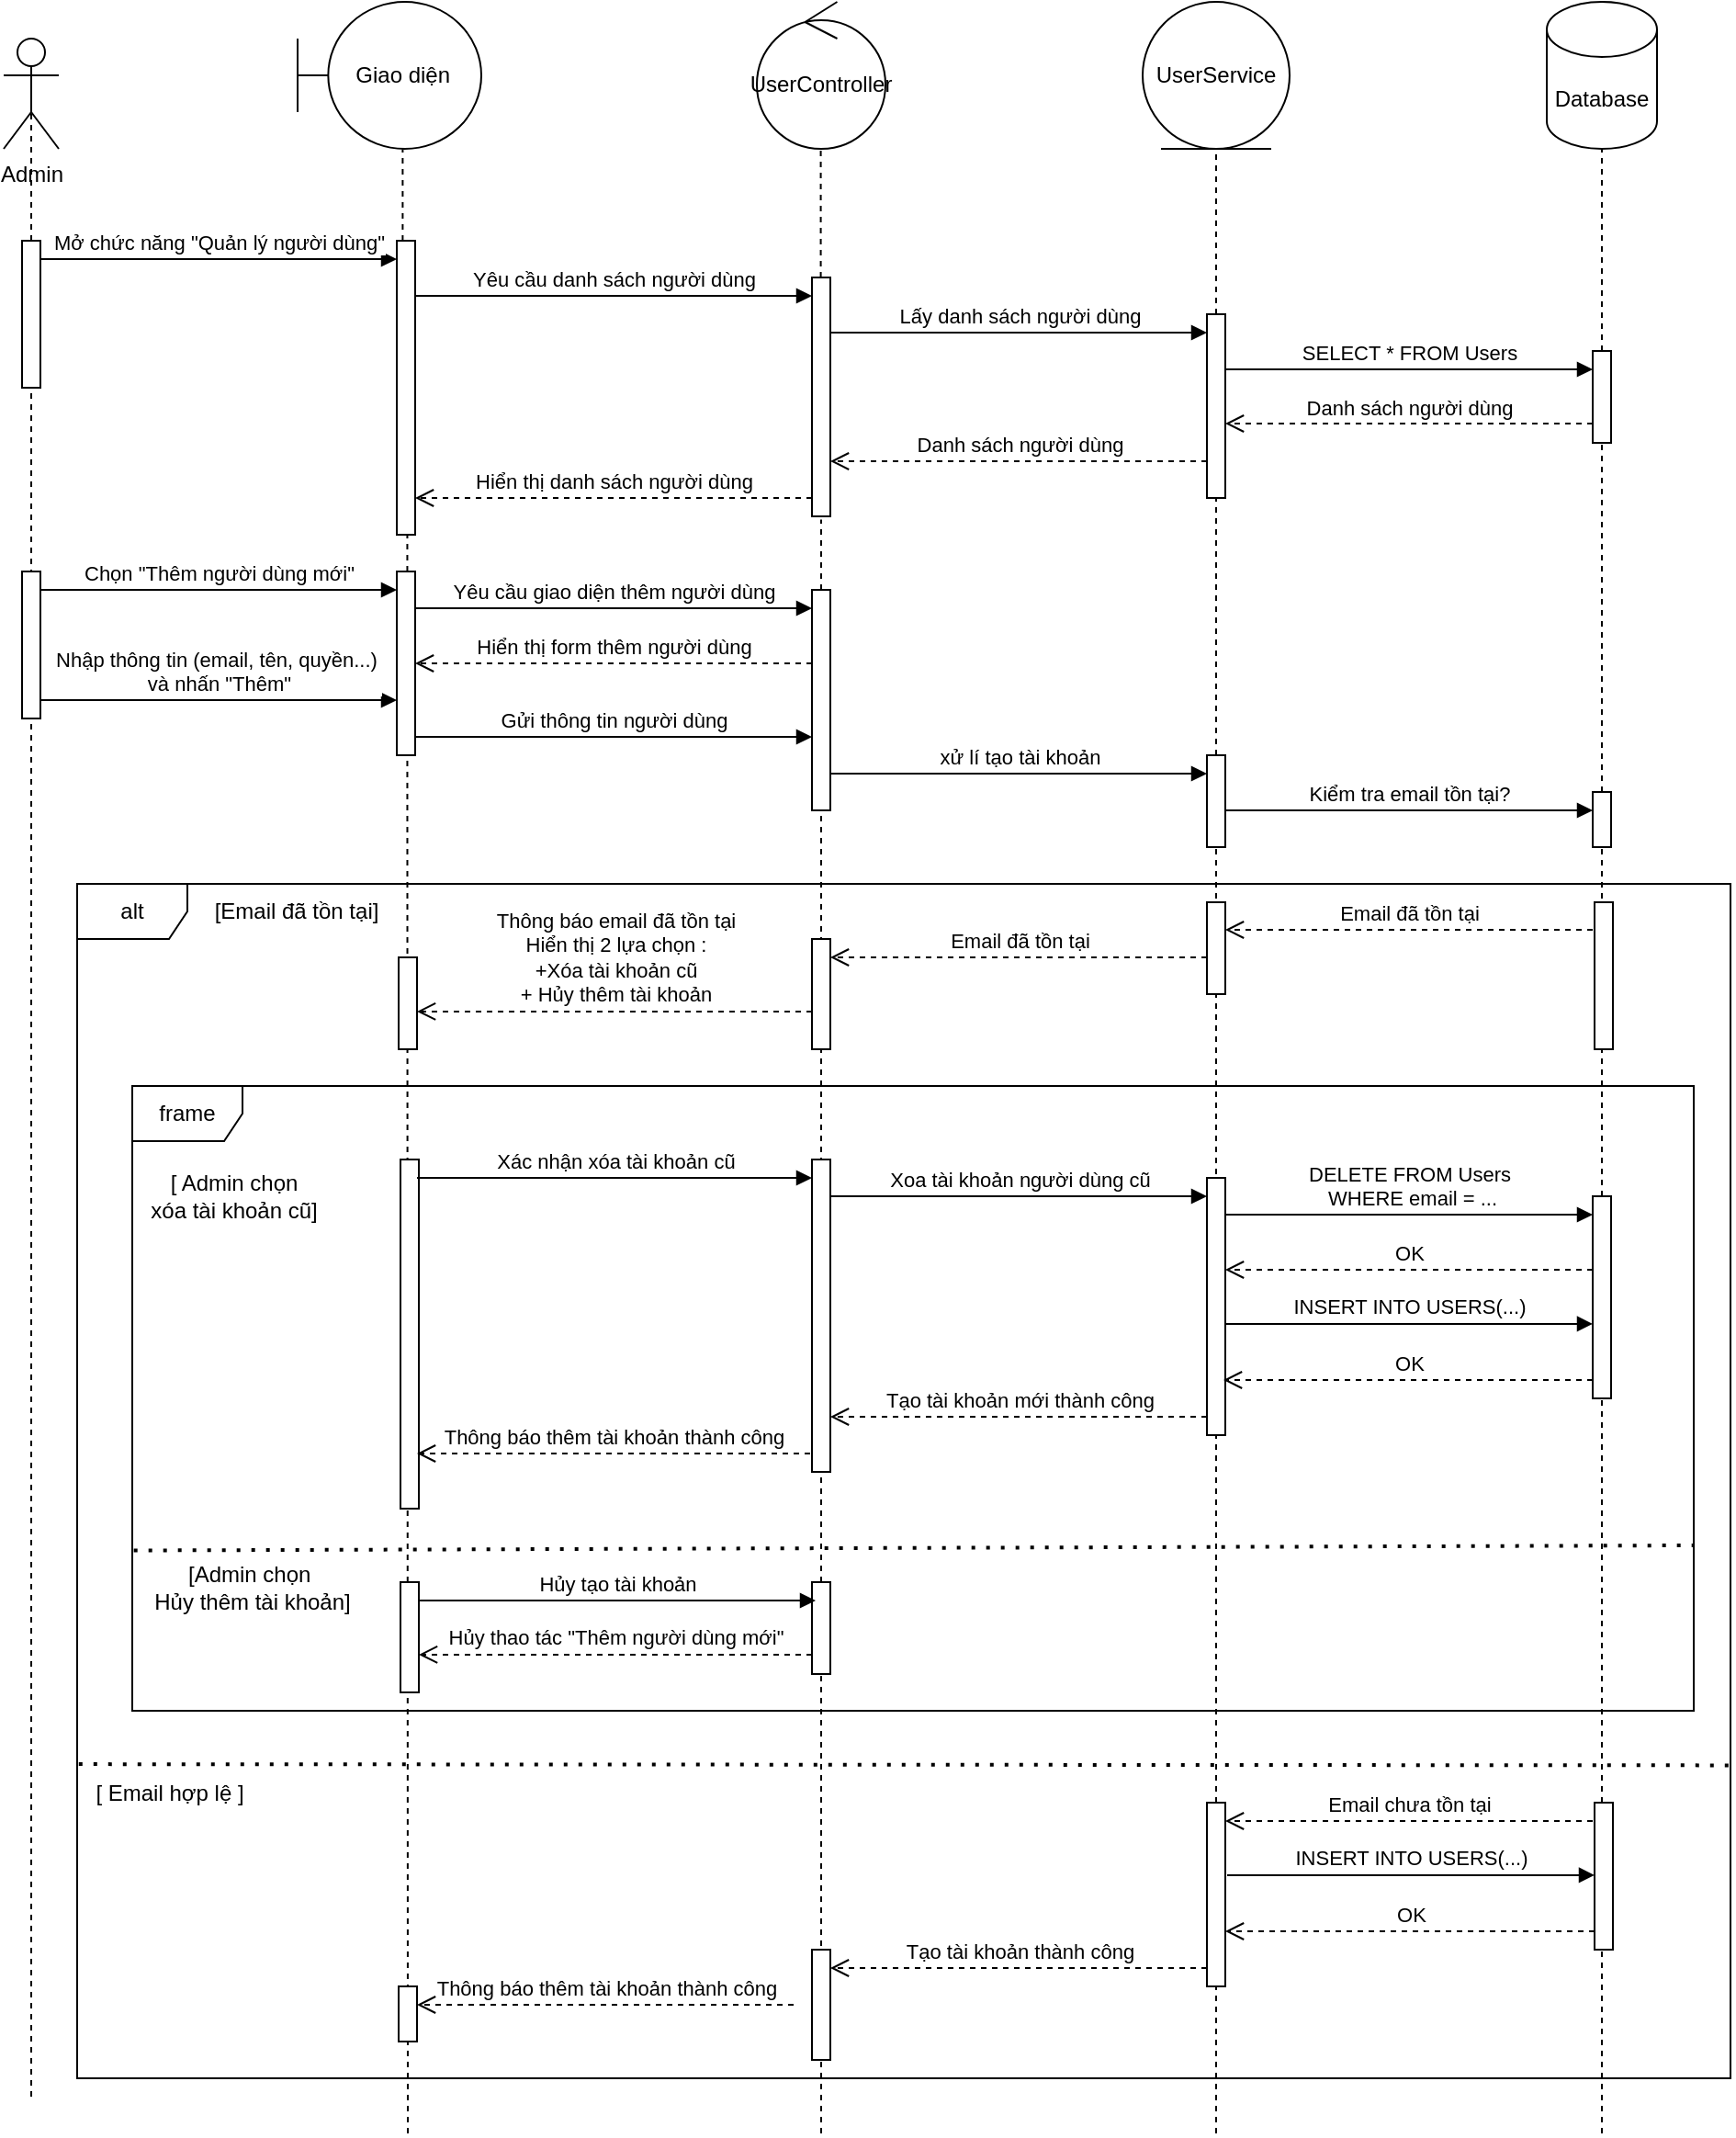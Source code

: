 <mxfile version="27.0.6">
  <diagram name="Trang-1" id="X2tpXtrFmzFixdNBfU9U">
    <mxGraphModel dx="1478" dy="1249" grid="1" gridSize="10" guides="1" tooltips="1" connect="1" arrows="1" fold="1" page="1" pageScale="1" pageWidth="827" pageHeight="1169" math="0" shadow="0">
      <root>
        <mxCell id="0" />
        <mxCell id="1" parent="0" />
        <object label="Admin" id="r0Z-wD1e8p9yeaoBVyqa-1">
          <mxCell style="shape=umlActor;verticalLabelPosition=bottom;verticalAlign=top;html=1;outlineConnect=0;" vertex="1" parent="1">
            <mxGeometry x="200" y="100" width="30" height="60" as="geometry" />
          </mxCell>
        </object>
        <mxCell id="r0Z-wD1e8p9yeaoBVyqa-2" value="" style="endArrow=none;dashed=1;html=1;rounded=0;entryX=0.5;entryY=0.5;entryDx=0;entryDy=0;entryPerimeter=0;" edge="1" parent="1" source="r0Z-wD1e8p9yeaoBVyqa-16" target="r0Z-wD1e8p9yeaoBVyqa-1">
          <mxGeometry width="50" height="50" relative="1" as="geometry">
            <mxPoint x="220" y="520" as="sourcePoint" />
            <mxPoint x="290" y="270" as="targetPoint" />
          </mxGeometry>
        </mxCell>
        <mxCell id="r0Z-wD1e8p9yeaoBVyqa-5" value="Giao diện&amp;nbsp;" style="shape=umlBoundary;whiteSpace=wrap;html=1;" vertex="1" parent="1">
          <mxGeometry x="360" y="80" width="100" height="80" as="geometry" />
        </mxCell>
        <mxCell id="r0Z-wD1e8p9yeaoBVyqa-6" value="" style="endArrow=none;dashed=1;html=1;rounded=0;entryX=0.572;entryY=1.003;entryDx=0;entryDy=0;entryPerimeter=0;" edge="1" parent="1" source="r0Z-wD1e8p9yeaoBVyqa-17" target="r0Z-wD1e8p9yeaoBVyqa-5">
          <mxGeometry width="50" height="50" relative="1" as="geometry">
            <mxPoint x="371" y="520" as="sourcePoint" />
            <mxPoint x="420" y="260" as="targetPoint" />
          </mxGeometry>
        </mxCell>
        <mxCell id="r0Z-wD1e8p9yeaoBVyqa-8" value="UserController" style="ellipse;shape=umlControl;whiteSpace=wrap;html=1;" vertex="1" parent="1">
          <mxGeometry x="610" y="80" width="70" height="80" as="geometry" />
        </mxCell>
        <mxCell id="r0Z-wD1e8p9yeaoBVyqa-9" value="" style="endArrow=none;dashed=1;html=1;rounded=0;entryX=0.497;entryY=1.013;entryDx=0;entryDy=0;entryPerimeter=0;" edge="1" parent="1" source="r0Z-wD1e8p9yeaoBVyqa-23" target="r0Z-wD1e8p9yeaoBVyqa-8">
          <mxGeometry width="50" height="50" relative="1" as="geometry">
            <mxPoint x="645" y="530" as="sourcePoint" />
            <mxPoint x="550" y="260" as="targetPoint" />
          </mxGeometry>
        </mxCell>
        <mxCell id="r0Z-wD1e8p9yeaoBVyqa-11" value="UserService" style="ellipse;shape=umlEntity;whiteSpace=wrap;html=1;" vertex="1" parent="1">
          <mxGeometry x="820" y="80" width="80" height="80" as="geometry" />
        </mxCell>
        <mxCell id="r0Z-wD1e8p9yeaoBVyqa-12" value="Database" style="shape=cylinder3;whiteSpace=wrap;html=1;boundedLbl=1;backgroundOutline=1;size=15;" vertex="1" parent="1">
          <mxGeometry x="1040" y="80" width="60" height="80" as="geometry" />
        </mxCell>
        <mxCell id="r0Z-wD1e8p9yeaoBVyqa-13" value="" style="endArrow=none;dashed=1;html=1;rounded=0;entryX=0.5;entryY=1;entryDx=0;entryDy=0;" edge="1" parent="1" source="r0Z-wD1e8p9yeaoBVyqa-26" target="r0Z-wD1e8p9yeaoBVyqa-11">
          <mxGeometry width="50" height="50" relative="1" as="geometry">
            <mxPoint x="860" y="570" as="sourcePoint" />
            <mxPoint x="640" y="270" as="targetPoint" />
          </mxGeometry>
        </mxCell>
        <mxCell id="r0Z-wD1e8p9yeaoBVyqa-14" value="" style="endArrow=none;dashed=1;html=1;rounded=0;entryX=0.5;entryY=1;entryDx=0;entryDy=0;entryPerimeter=0;" edge="1" parent="1" source="r0Z-wD1e8p9yeaoBVyqa-28" target="r0Z-wD1e8p9yeaoBVyqa-12">
          <mxGeometry width="50" height="50" relative="1" as="geometry">
            <mxPoint x="1070" y="560" as="sourcePoint" />
            <mxPoint x="710" y="280" as="targetPoint" />
          </mxGeometry>
        </mxCell>
        <mxCell id="r0Z-wD1e8p9yeaoBVyqa-15" value="" style="endArrow=none;dashed=1;html=1;rounded=0;entryX=0.5;entryY=0.5;entryDx=0;entryDy=0;entryPerimeter=0;" edge="1" parent="1" target="r0Z-wD1e8p9yeaoBVyqa-16">
          <mxGeometry width="50" height="50" relative="1" as="geometry">
            <mxPoint x="215" y="1220" as="sourcePoint" />
            <mxPoint x="215" y="130" as="targetPoint" />
          </mxGeometry>
        </mxCell>
        <mxCell id="r0Z-wD1e8p9yeaoBVyqa-16" value="" style="html=1;points=[[0,0,0,0,5],[0,1,0,0,-5],[1,0,0,0,5],[1,1,0,0,-5]];perimeter=orthogonalPerimeter;outlineConnect=0;targetShapes=umlLifeline;portConstraint=eastwest;newEdgeStyle={&quot;curved&quot;:0,&quot;rounded&quot;:0};" vertex="1" parent="1">
          <mxGeometry x="210" y="210" width="10" height="80" as="geometry" />
        </mxCell>
        <mxCell id="r0Z-wD1e8p9yeaoBVyqa-19" value="" style="endArrow=none;dashed=1;html=1;rounded=0;entryX=0.572;entryY=1.003;entryDx=0;entryDy=0;entryPerimeter=0;" edge="1" parent="1" source="r0Z-wD1e8p9yeaoBVyqa-36" target="r0Z-wD1e8p9yeaoBVyqa-17">
          <mxGeometry width="50" height="50" relative="1" as="geometry">
            <mxPoint x="420" y="530" as="sourcePoint" />
            <mxPoint x="371" y="160" as="targetPoint" />
          </mxGeometry>
        </mxCell>
        <mxCell id="r0Z-wD1e8p9yeaoBVyqa-17" value="" style="html=1;points=[[0,0,0,0,5],[0,1,0,0,-5],[1,0,0,0,5],[1,1,0,0,-5]];perimeter=orthogonalPerimeter;outlineConnect=0;targetShapes=umlLifeline;portConstraint=eastwest;newEdgeStyle={&quot;curved&quot;:0,&quot;rounded&quot;:0};" vertex="1" parent="1">
          <mxGeometry x="414" y="210" width="10" height="160" as="geometry" />
        </mxCell>
        <mxCell id="r0Z-wD1e8p9yeaoBVyqa-21" value="Mở chức năng &quot;Quản lý người dùng&quot;" style="html=1;verticalAlign=bottom;endArrow=block;curved=0;rounded=0;" edge="1" parent="1" target="r0Z-wD1e8p9yeaoBVyqa-17">
          <mxGeometry width="80" relative="1" as="geometry">
            <mxPoint x="220" y="220" as="sourcePoint" />
            <mxPoint x="300" y="220" as="targetPoint" />
          </mxGeometry>
        </mxCell>
        <mxCell id="r0Z-wD1e8p9yeaoBVyqa-22" value="" style="endArrow=none;dashed=1;html=1;rounded=0;entryX=0.497;entryY=1.013;entryDx=0;entryDy=0;entryPerimeter=0;" edge="1" parent="1" source="r0Z-wD1e8p9yeaoBVyqa-37" target="r0Z-wD1e8p9yeaoBVyqa-23">
          <mxGeometry width="50" height="50" relative="1" as="geometry">
            <mxPoint x="645" y="530" as="sourcePoint" />
            <mxPoint x="645" y="161" as="targetPoint" />
          </mxGeometry>
        </mxCell>
        <mxCell id="r0Z-wD1e8p9yeaoBVyqa-23" value="" style="html=1;points=[[0,0,0,0,5],[0,1,0,0,-5],[1,0,0,0,5],[1,1,0,0,-5]];perimeter=orthogonalPerimeter;outlineConnect=0;targetShapes=umlLifeline;portConstraint=eastwest;newEdgeStyle={&quot;curved&quot;:0,&quot;rounded&quot;:0};" vertex="1" parent="1">
          <mxGeometry x="640" y="230" width="10" height="130" as="geometry" />
        </mxCell>
        <mxCell id="r0Z-wD1e8p9yeaoBVyqa-24" value="Yêu cầu danh sách người dùng" style="html=1;verticalAlign=bottom;endArrow=block;curved=0;rounded=0;" edge="1" parent="1" target="r0Z-wD1e8p9yeaoBVyqa-23">
          <mxGeometry width="80" relative="1" as="geometry">
            <mxPoint x="424" y="240" as="sourcePoint" />
            <mxPoint x="504" y="240" as="targetPoint" />
          </mxGeometry>
        </mxCell>
        <mxCell id="r0Z-wD1e8p9yeaoBVyqa-25" value="" style="endArrow=none;dashed=1;html=1;rounded=0;entryX=0.5;entryY=1;entryDx=0;entryDy=0;" edge="1" parent="1" source="r0Z-wD1e8p9yeaoBVyqa-38" target="r0Z-wD1e8p9yeaoBVyqa-26">
          <mxGeometry width="50" height="50" relative="1" as="geometry">
            <mxPoint x="860" y="570" as="sourcePoint" />
            <mxPoint x="860" y="160" as="targetPoint" />
          </mxGeometry>
        </mxCell>
        <mxCell id="r0Z-wD1e8p9yeaoBVyqa-26" value="" style="html=1;points=[[0,0,0,0,5],[0,1,0,0,-5],[1,0,0,0,5],[1,1,0,0,-5]];perimeter=orthogonalPerimeter;outlineConnect=0;targetShapes=umlLifeline;portConstraint=eastwest;newEdgeStyle={&quot;curved&quot;:0,&quot;rounded&quot;:0};" vertex="1" parent="1">
          <mxGeometry x="855" y="250" width="10" height="100" as="geometry" />
        </mxCell>
        <mxCell id="r0Z-wD1e8p9yeaoBVyqa-27" value="Lấy danh sách người dùng" style="html=1;verticalAlign=bottom;endArrow=block;curved=0;rounded=0;" edge="1" parent="1" target="r0Z-wD1e8p9yeaoBVyqa-26">
          <mxGeometry width="80" relative="1" as="geometry">
            <mxPoint x="650" y="260" as="sourcePoint" />
            <mxPoint x="730" y="260" as="targetPoint" />
          </mxGeometry>
        </mxCell>
        <mxCell id="r0Z-wD1e8p9yeaoBVyqa-29" value="" style="endArrow=none;dashed=1;html=1;rounded=0;entryX=0.5;entryY=1;entryDx=0;entryDy=0;entryPerimeter=0;" edge="1" parent="1" source="r0Z-wD1e8p9yeaoBVyqa-40" target="r0Z-wD1e8p9yeaoBVyqa-28">
          <mxGeometry width="50" height="50" relative="1" as="geometry">
            <mxPoint x="1070" y="560" as="sourcePoint" />
            <mxPoint x="1070" y="160" as="targetPoint" />
          </mxGeometry>
        </mxCell>
        <mxCell id="r0Z-wD1e8p9yeaoBVyqa-28" value="" style="html=1;points=[[0,0,0,0,5],[0,1,0,0,-5],[1,0,0,0,5],[1,1,0,0,-5]];perimeter=orthogonalPerimeter;outlineConnect=0;targetShapes=umlLifeline;portConstraint=eastwest;newEdgeStyle={&quot;curved&quot;:0,&quot;rounded&quot;:0};" vertex="1" parent="1">
          <mxGeometry x="1065" y="270" width="10" height="50" as="geometry" />
        </mxCell>
        <mxCell id="r0Z-wD1e8p9yeaoBVyqa-30" value="SELECT * FROM Users" style="html=1;verticalAlign=bottom;endArrow=block;curved=0;rounded=0;" edge="1" parent="1" target="r0Z-wD1e8p9yeaoBVyqa-28">
          <mxGeometry width="80" relative="1" as="geometry">
            <mxPoint x="865" y="280" as="sourcePoint" />
            <mxPoint x="945" y="280" as="targetPoint" />
          </mxGeometry>
        </mxCell>
        <mxCell id="r0Z-wD1e8p9yeaoBVyqa-31" value="Danh sách người dùng" style="html=1;verticalAlign=bottom;endArrow=open;dashed=1;endSize=8;curved=0;rounded=0;" edge="1" parent="1" target="r0Z-wD1e8p9yeaoBVyqa-26">
          <mxGeometry relative="1" as="geometry">
            <mxPoint x="1065" y="309.5" as="sourcePoint" />
            <mxPoint x="985" y="309.5" as="targetPoint" />
          </mxGeometry>
        </mxCell>
        <mxCell id="r0Z-wD1e8p9yeaoBVyqa-32" value="Danh sách người dùng" style="html=1;verticalAlign=bottom;endArrow=open;dashed=1;endSize=8;curved=0;rounded=0;" edge="1" parent="1" target="r0Z-wD1e8p9yeaoBVyqa-23">
          <mxGeometry relative="1" as="geometry">
            <mxPoint x="855" y="330" as="sourcePoint" />
            <mxPoint x="775" y="330" as="targetPoint" />
          </mxGeometry>
        </mxCell>
        <mxCell id="r0Z-wD1e8p9yeaoBVyqa-33" value="Hiển thị danh sách người dùng" style="html=1;verticalAlign=bottom;endArrow=open;dashed=1;endSize=8;curved=0;rounded=0;" edge="1" parent="1" target="r0Z-wD1e8p9yeaoBVyqa-17">
          <mxGeometry relative="1" as="geometry">
            <mxPoint x="640" y="350" as="sourcePoint" />
            <mxPoint x="560" y="350" as="targetPoint" />
          </mxGeometry>
        </mxCell>
        <mxCell id="r0Z-wD1e8p9yeaoBVyqa-34" value="" style="html=1;points=[[0,0,0,0,5],[0,1,0,0,-5],[1,0,0,0,5],[1,1,0,0,-5]];perimeter=orthogonalPerimeter;outlineConnect=0;targetShapes=umlLifeline;portConstraint=eastwest;newEdgeStyle={&quot;curved&quot;:0,&quot;rounded&quot;:0};" vertex="1" parent="1">
          <mxGeometry x="210" y="390" width="10" height="80" as="geometry" />
        </mxCell>
        <mxCell id="r0Z-wD1e8p9yeaoBVyqa-35" value="" style="endArrow=none;dashed=1;html=1;rounded=0;entryX=0.572;entryY=1.003;entryDx=0;entryDy=0;entryPerimeter=0;" edge="1" parent="1" target="r0Z-wD1e8p9yeaoBVyqa-36">
          <mxGeometry width="50" height="50" relative="1" as="geometry">
            <mxPoint x="420" y="1240" as="sourcePoint" />
            <mxPoint x="420" y="370" as="targetPoint" />
          </mxGeometry>
        </mxCell>
        <mxCell id="r0Z-wD1e8p9yeaoBVyqa-36" value="" style="html=1;points=[[0,0,0,0,5],[0,1,0,0,-5],[1,0,0,0,5],[1,1,0,0,-5]];perimeter=orthogonalPerimeter;outlineConnect=0;targetShapes=umlLifeline;portConstraint=eastwest;newEdgeStyle={&quot;curved&quot;:0,&quot;rounded&quot;:0};" vertex="1" parent="1">
          <mxGeometry x="414" y="390" width="10" height="100" as="geometry" />
        </mxCell>
        <mxCell id="r0Z-wD1e8p9yeaoBVyqa-39" value="" style="endArrow=none;dashed=1;html=1;rounded=0;entryX=0.5;entryY=1;entryDx=0;entryDy=0;entryPerimeter=0;" edge="1" parent="1" target="r0Z-wD1e8p9yeaoBVyqa-40">
          <mxGeometry width="50" height="50" relative="1" as="geometry">
            <mxPoint x="1070" y="1240" as="sourcePoint" />
            <mxPoint x="1070" y="320" as="targetPoint" />
          </mxGeometry>
        </mxCell>
        <mxCell id="r0Z-wD1e8p9yeaoBVyqa-40" value="" style="html=1;points=[[0,0,0,0,5],[0,1,0,0,-5],[1,0,0,0,5],[1,1,0,0,-5]];perimeter=orthogonalPerimeter;outlineConnect=0;targetShapes=umlLifeline;portConstraint=eastwest;newEdgeStyle={&quot;curved&quot;:0,&quot;rounded&quot;:0};" vertex="1" parent="1">
          <mxGeometry x="1065" y="510" width="10" height="30" as="geometry" />
        </mxCell>
        <mxCell id="r0Z-wD1e8p9yeaoBVyqa-41" value="Chọn &quot;Thêm người dùng mới&quot;" style="html=1;verticalAlign=bottom;endArrow=block;curved=0;rounded=0;" edge="1" parent="1" target="r0Z-wD1e8p9yeaoBVyqa-36">
          <mxGeometry width="80" relative="1" as="geometry">
            <mxPoint x="220" y="400" as="sourcePoint" />
            <mxPoint x="300" y="400" as="targetPoint" />
          </mxGeometry>
        </mxCell>
        <mxCell id="r0Z-wD1e8p9yeaoBVyqa-42" value="" style="endArrow=none;dashed=1;html=1;rounded=0;entryX=0.497;entryY=1.013;entryDx=0;entryDy=0;entryPerimeter=0;" edge="1" parent="1" target="r0Z-wD1e8p9yeaoBVyqa-37">
          <mxGeometry width="50" height="50" relative="1" as="geometry">
            <mxPoint x="645" y="1240" as="sourcePoint" />
            <mxPoint x="645" y="362" as="targetPoint" />
          </mxGeometry>
        </mxCell>
        <mxCell id="r0Z-wD1e8p9yeaoBVyqa-37" value="" style="html=1;points=[[0,0,0,0,5],[0,1,0,0,-5],[1,0,0,0,5],[1,1,0,0,-5]];perimeter=orthogonalPerimeter;outlineConnect=0;targetShapes=umlLifeline;portConstraint=eastwest;newEdgeStyle={&quot;curved&quot;:0,&quot;rounded&quot;:0};" vertex="1" parent="1">
          <mxGeometry x="640" y="400" width="10" height="120" as="geometry" />
        </mxCell>
        <mxCell id="r0Z-wD1e8p9yeaoBVyqa-43" value="Yêu cầu giao diện thêm người dùng" style="html=1;verticalAlign=bottom;endArrow=block;curved=0;rounded=0;" edge="1" parent="1" target="r0Z-wD1e8p9yeaoBVyqa-37">
          <mxGeometry width="80" relative="1" as="geometry">
            <mxPoint x="424" y="410" as="sourcePoint" />
            <mxPoint x="504" y="410" as="targetPoint" />
          </mxGeometry>
        </mxCell>
        <mxCell id="r0Z-wD1e8p9yeaoBVyqa-44" value="Hiển thị form thêm người dùng" style="html=1;verticalAlign=bottom;endArrow=open;dashed=1;endSize=8;curved=0;rounded=0;" edge="1" parent="1" target="r0Z-wD1e8p9yeaoBVyqa-36">
          <mxGeometry relative="1" as="geometry">
            <mxPoint x="640" y="440" as="sourcePoint" />
            <mxPoint x="570" y="439.5" as="targetPoint" />
          </mxGeometry>
        </mxCell>
        <mxCell id="r0Z-wD1e8p9yeaoBVyqa-45" value="Nhập thông tin (email, tên, quyền...)&amp;nbsp;&lt;div&gt;và nhấn &quot;Thêm&quot;&lt;/div&gt;" style="html=1;verticalAlign=bottom;endArrow=block;curved=0;rounded=0;" edge="1" parent="1" target="r0Z-wD1e8p9yeaoBVyqa-36">
          <mxGeometry width="80" relative="1" as="geometry">
            <mxPoint x="220" y="460" as="sourcePoint" />
            <mxPoint x="300" y="460" as="targetPoint" />
          </mxGeometry>
        </mxCell>
        <mxCell id="r0Z-wD1e8p9yeaoBVyqa-46" value="Gửi thông tin người dùng" style="html=1;verticalAlign=bottom;endArrow=block;curved=0;rounded=0;" edge="1" parent="1" target="r0Z-wD1e8p9yeaoBVyqa-37">
          <mxGeometry width="80" relative="1" as="geometry">
            <mxPoint x="424" y="480" as="sourcePoint" />
            <mxPoint x="504" y="480" as="targetPoint" />
          </mxGeometry>
        </mxCell>
        <mxCell id="r0Z-wD1e8p9yeaoBVyqa-47" value="" style="endArrow=none;dashed=1;html=1;rounded=0;entryX=0.5;entryY=1;entryDx=0;entryDy=0;" edge="1" parent="1" target="r0Z-wD1e8p9yeaoBVyqa-38">
          <mxGeometry width="50" height="50" relative="1" as="geometry">
            <mxPoint x="860" y="1240" as="sourcePoint" />
            <mxPoint x="860" y="350" as="targetPoint" />
          </mxGeometry>
        </mxCell>
        <mxCell id="r0Z-wD1e8p9yeaoBVyqa-38" value="" style="html=1;points=[[0,0,0,0,5],[0,1,0,0,-5],[1,0,0,0,5],[1,1,0,0,-5]];perimeter=orthogonalPerimeter;outlineConnect=0;targetShapes=umlLifeline;portConstraint=eastwest;newEdgeStyle={&quot;curved&quot;:0,&quot;rounded&quot;:0};" vertex="1" parent="1">
          <mxGeometry x="855" y="490" width="10" height="50" as="geometry" />
        </mxCell>
        <mxCell id="r0Z-wD1e8p9yeaoBVyqa-48" value="xử lí tạo tài khoản" style="html=1;verticalAlign=bottom;endArrow=block;curved=0;rounded=0;" edge="1" parent="1" target="r0Z-wD1e8p9yeaoBVyqa-38">
          <mxGeometry width="80" relative="1" as="geometry">
            <mxPoint x="650" y="500" as="sourcePoint" />
            <mxPoint x="730" y="500" as="targetPoint" />
          </mxGeometry>
        </mxCell>
        <mxCell id="r0Z-wD1e8p9yeaoBVyqa-49" value="Kiểm tra email tồn tại?" style="html=1;verticalAlign=bottom;endArrow=block;curved=0;rounded=0;" edge="1" parent="1" target="r0Z-wD1e8p9yeaoBVyqa-40">
          <mxGeometry width="80" relative="1" as="geometry">
            <mxPoint x="865" y="520" as="sourcePoint" />
            <mxPoint x="945" y="520" as="targetPoint" />
          </mxGeometry>
        </mxCell>
        <mxCell id="r0Z-wD1e8p9yeaoBVyqa-50" value="alt" style="shape=umlFrame;whiteSpace=wrap;html=1;pointerEvents=0;" vertex="1" parent="1">
          <mxGeometry x="240" y="560" width="900" height="650" as="geometry" />
        </mxCell>
        <mxCell id="r0Z-wD1e8p9yeaoBVyqa-51" value="[Email đã tồn tại]" style="text;html=1;align=center;verticalAlign=middle;resizable=0;points=[];autosize=1;strokeColor=none;fillColor=none;" vertex="1" parent="1">
          <mxGeometry x="304" y="560" width="110" height="30" as="geometry" />
        </mxCell>
        <mxCell id="r0Z-wD1e8p9yeaoBVyqa-53" value="Email đã tồn tại" style="html=1;verticalAlign=bottom;endArrow=open;dashed=1;endSize=8;curved=0;rounded=0;" edge="1" parent="1" target="r0Z-wD1e8p9yeaoBVyqa-55">
          <mxGeometry relative="1" as="geometry">
            <mxPoint x="1065" y="585" as="sourcePoint" />
            <mxPoint x="890" y="580" as="targetPoint" />
          </mxGeometry>
        </mxCell>
        <mxCell id="r0Z-wD1e8p9yeaoBVyqa-54" value="" style="html=1;points=[[0,0,0,0,5],[0,1,0,0,-5],[1,0,0,0,5],[1,1,0,0,-5]];perimeter=orthogonalPerimeter;outlineConnect=0;targetShapes=umlLifeline;portConstraint=eastwest;newEdgeStyle={&quot;curved&quot;:0,&quot;rounded&quot;:0};" vertex="1" parent="1">
          <mxGeometry x="1066" y="570" width="10" height="80" as="geometry" />
        </mxCell>
        <mxCell id="r0Z-wD1e8p9yeaoBVyqa-55" value="" style="html=1;points=[[0,0,0,0,5],[0,1,0,0,-5],[1,0,0,0,5],[1,1,0,0,-5]];perimeter=orthogonalPerimeter;outlineConnect=0;targetShapes=umlLifeline;portConstraint=eastwest;newEdgeStyle={&quot;curved&quot;:0,&quot;rounded&quot;:0};" vertex="1" parent="1">
          <mxGeometry x="855" y="570" width="10" height="50" as="geometry" />
        </mxCell>
        <mxCell id="r0Z-wD1e8p9yeaoBVyqa-56" value="" style="html=1;points=[[0,0,0,0,5],[0,1,0,0,-5],[1,0,0,0,5],[1,1,0,0,-5]];perimeter=orthogonalPerimeter;outlineConnect=0;targetShapes=umlLifeline;portConstraint=eastwest;newEdgeStyle={&quot;curved&quot;:0,&quot;rounded&quot;:0};" vertex="1" parent="1">
          <mxGeometry x="640" y="590" width="10" height="60" as="geometry" />
        </mxCell>
        <mxCell id="r0Z-wD1e8p9yeaoBVyqa-57" value="Email đã tồn tại" style="html=1;verticalAlign=bottom;endArrow=open;dashed=1;endSize=8;curved=0;rounded=0;" edge="1" parent="1" target="r0Z-wD1e8p9yeaoBVyqa-56">
          <mxGeometry x="-0.004" relative="1" as="geometry">
            <mxPoint x="855" y="600" as="sourcePoint" />
            <mxPoint x="775" y="600" as="targetPoint" />
            <mxPoint as="offset" />
          </mxGeometry>
        </mxCell>
        <mxCell id="r0Z-wD1e8p9yeaoBVyqa-58" value="" style="html=1;points=[[0,0,0,0,5],[0,1,0,0,-5],[1,0,0,0,5],[1,1,0,0,-5]];perimeter=orthogonalPerimeter;outlineConnect=0;targetShapes=umlLifeline;portConstraint=eastwest;newEdgeStyle={&quot;curved&quot;:0,&quot;rounded&quot;:0};" vertex="1" parent="1">
          <mxGeometry x="415" y="600" width="10" height="50" as="geometry" />
        </mxCell>
        <mxCell id="r0Z-wD1e8p9yeaoBVyqa-59" value="Thông báo email đã tồn tại&lt;br&gt;Hiển thị 2 lựa chọn :&lt;br&gt;+Xóa tài khoản cũ&lt;br&gt;+ Hủy thêm tài khoản" style="html=1;verticalAlign=bottom;endArrow=open;dashed=1;endSize=8;curved=0;rounded=0;" edge="1" parent="1" target="r0Z-wD1e8p9yeaoBVyqa-58">
          <mxGeometry relative="1" as="geometry">
            <mxPoint x="640" y="629.47" as="sourcePoint" />
            <mxPoint x="560" y="629.47" as="targetPoint" />
          </mxGeometry>
        </mxCell>
        <mxCell id="r0Z-wD1e8p9yeaoBVyqa-60" value="frame" style="shape=umlFrame;whiteSpace=wrap;html=1;pointerEvents=0;" vertex="1" parent="1">
          <mxGeometry x="270" y="670" width="850" height="340" as="geometry" />
        </mxCell>
        <mxCell id="r0Z-wD1e8p9yeaoBVyqa-61" value="[ Admin chọn&lt;br&gt;xóa tài khoản cũ]" style="text;html=1;align=center;verticalAlign=middle;resizable=0;points=[];autosize=1;strokeColor=none;fillColor=none;" vertex="1" parent="1">
          <mxGeometry x="270" y="710" width="110" height="40" as="geometry" />
        </mxCell>
        <mxCell id="r0Z-wD1e8p9yeaoBVyqa-62" value="" style="html=1;points=[[0,0,0,0,5],[0,1,0,0,-5],[1,0,0,0,5],[1,1,0,0,-5]];perimeter=orthogonalPerimeter;outlineConnect=0;targetShapes=umlLifeline;portConstraint=eastwest;newEdgeStyle={&quot;curved&quot;:0,&quot;rounded&quot;:0};" vertex="1" parent="1">
          <mxGeometry x="416" y="710" width="10" height="190" as="geometry" />
        </mxCell>
        <mxCell id="r0Z-wD1e8p9yeaoBVyqa-63" value="" style="html=1;points=[[0,0,0,0,5],[0,1,0,0,-5],[1,0,0,0,5],[1,1,0,0,-5]];perimeter=orthogonalPerimeter;outlineConnect=0;targetShapes=umlLifeline;portConstraint=eastwest;newEdgeStyle={&quot;curved&quot;:0,&quot;rounded&quot;:0};" vertex="1" parent="1">
          <mxGeometry x="640" y="710" width="10" height="170" as="geometry" />
        </mxCell>
        <mxCell id="r0Z-wD1e8p9yeaoBVyqa-64" value="" style="html=1;points=[[0,0,0,0,5],[0,1,0,0,-5],[1,0,0,0,5],[1,1,0,0,-5]];perimeter=orthogonalPerimeter;outlineConnect=0;targetShapes=umlLifeline;portConstraint=eastwest;newEdgeStyle={&quot;curved&quot;:0,&quot;rounded&quot;:0};" vertex="1" parent="1">
          <mxGeometry x="855" y="720" width="10" height="140" as="geometry" />
        </mxCell>
        <mxCell id="r0Z-wD1e8p9yeaoBVyqa-65" value="" style="html=1;points=[[0,0,0,0,5],[0,1,0,0,-5],[1,0,0,0,5],[1,1,0,0,-5]];perimeter=orthogonalPerimeter;outlineConnect=0;targetShapes=umlLifeline;portConstraint=eastwest;newEdgeStyle={&quot;curved&quot;:0,&quot;rounded&quot;:0};" vertex="1" parent="1">
          <mxGeometry x="1065" y="730" width="10" height="110" as="geometry" />
        </mxCell>
        <mxCell id="r0Z-wD1e8p9yeaoBVyqa-66" value="Xác nhận xóa tài khoản cũ" style="html=1;verticalAlign=bottom;endArrow=block;curved=0;rounded=0;" edge="1" parent="1" target="r0Z-wD1e8p9yeaoBVyqa-63">
          <mxGeometry width="80" relative="1" as="geometry">
            <mxPoint x="425" y="720" as="sourcePoint" />
            <mxPoint x="505" y="720" as="targetPoint" />
          </mxGeometry>
        </mxCell>
        <mxCell id="r0Z-wD1e8p9yeaoBVyqa-67" value="Xoa tài khoản người dùng cũ" style="html=1;verticalAlign=bottom;endArrow=block;curved=0;rounded=0;" edge="1" parent="1">
          <mxGeometry width="80" relative="1" as="geometry">
            <mxPoint x="650" y="730" as="sourcePoint" />
            <mxPoint x="855" y="730" as="targetPoint" />
          </mxGeometry>
        </mxCell>
        <mxCell id="r0Z-wD1e8p9yeaoBVyqa-68" value="DELETE FROM Users&lt;div&gt;&amp;nbsp;WHERE email = ...&lt;/div&gt;" style="html=1;verticalAlign=bottom;endArrow=block;curved=0;rounded=0;" edge="1" parent="1">
          <mxGeometry width="80" relative="1" as="geometry">
            <mxPoint x="865" y="740" as="sourcePoint" />
            <mxPoint x="1065" y="740" as="targetPoint" />
          </mxGeometry>
        </mxCell>
        <mxCell id="r0Z-wD1e8p9yeaoBVyqa-69" value="OK" style="html=1;verticalAlign=bottom;endArrow=open;dashed=1;endSize=8;curved=0;rounded=0;" edge="1" parent="1">
          <mxGeometry relative="1" as="geometry">
            <mxPoint x="1065" y="770" as="sourcePoint" />
            <mxPoint x="865" y="770" as="targetPoint" />
          </mxGeometry>
        </mxCell>
        <mxCell id="r0Z-wD1e8p9yeaoBVyqa-70" value="INSERT INTO USERS(...)" style="html=1;verticalAlign=bottom;endArrow=block;curved=0;rounded=0;" edge="1" parent="1">
          <mxGeometry width="80" relative="1" as="geometry">
            <mxPoint x="865" y="799.47" as="sourcePoint" />
            <mxPoint x="1065" y="799.47" as="targetPoint" />
          </mxGeometry>
        </mxCell>
        <mxCell id="r0Z-wD1e8p9yeaoBVyqa-71" value="OK" style="html=1;verticalAlign=bottom;endArrow=open;dashed=1;endSize=8;curved=0;rounded=0;" edge="1" parent="1">
          <mxGeometry relative="1" as="geometry">
            <mxPoint x="1065" y="830" as="sourcePoint" />
            <mxPoint x="864" y="830" as="targetPoint" />
          </mxGeometry>
        </mxCell>
        <mxCell id="r0Z-wD1e8p9yeaoBVyqa-72" value="Tạo tài khoản mới thành công" style="html=1;verticalAlign=bottom;endArrow=open;dashed=1;endSize=8;curved=0;rounded=0;" edge="1" parent="1">
          <mxGeometry relative="1" as="geometry">
            <mxPoint x="855" y="850" as="sourcePoint" />
            <mxPoint x="650" y="850" as="targetPoint" />
          </mxGeometry>
        </mxCell>
        <mxCell id="r0Z-wD1e8p9yeaoBVyqa-73" value="Thông báo thêm tài khoản thành công" style="html=1;verticalAlign=bottom;endArrow=open;dashed=1;endSize=8;curved=0;rounded=0;" edge="1" parent="1">
          <mxGeometry relative="1" as="geometry">
            <mxPoint x="639" y="870" as="sourcePoint" />
            <mxPoint x="425" y="870" as="targetPoint" />
          </mxGeometry>
        </mxCell>
        <mxCell id="r0Z-wD1e8p9yeaoBVyqa-74" value="" style="endArrow=none;dashed=1;html=1;dashPattern=1 3;strokeWidth=2;rounded=0;entryX=0.999;entryY=0.888;entryDx=0;entryDy=0;entryPerimeter=0;exitX=0;exitY=0.894;exitDx=0;exitDy=0;exitPerimeter=0;" edge="1" parent="1">
          <mxGeometry width="50" height="50" relative="1" as="geometry">
            <mxPoint x="270.85" y="922.76" as="sourcePoint" />
            <mxPoint x="1120" y="920" as="targetPoint" />
          </mxGeometry>
        </mxCell>
        <mxCell id="r0Z-wD1e8p9yeaoBVyqa-75" value="[Admin chọn&amp;nbsp;&lt;div&gt;Hủy thêm tài khoản]&lt;/div&gt;" style="text;html=1;align=center;verticalAlign=middle;resizable=0;points=[];autosize=1;strokeColor=none;fillColor=none;" vertex="1" parent="1">
          <mxGeometry x="270" y="923" width="130" height="40" as="geometry" />
        </mxCell>
        <mxCell id="r0Z-wD1e8p9yeaoBVyqa-76" value="" style="html=1;points=[[0,0,0,0,5],[0,1,0,0,-5],[1,0,0,0,5],[1,1,0,0,-5]];perimeter=orthogonalPerimeter;outlineConnect=0;targetShapes=umlLifeline;portConstraint=eastwest;newEdgeStyle={&quot;curved&quot;:0,&quot;rounded&quot;:0};" vertex="1" parent="1">
          <mxGeometry x="416" y="940" width="10" height="60" as="geometry" />
        </mxCell>
        <mxCell id="r0Z-wD1e8p9yeaoBVyqa-77" value="" style="html=1;points=[[0,0,0,0,5],[0,1,0,0,-5],[1,0,0,0,5],[1,1,0,0,-5]];perimeter=orthogonalPerimeter;outlineConnect=0;targetShapes=umlLifeline;portConstraint=eastwest;newEdgeStyle={&quot;curved&quot;:0,&quot;rounded&quot;:0};" vertex="1" parent="1">
          <mxGeometry x="640" y="940" width="10" height="50" as="geometry" />
        </mxCell>
        <mxCell id="r0Z-wD1e8p9yeaoBVyqa-81" value="Hủy tạo tài khoản" style="html=1;verticalAlign=bottom;endArrow=block;curved=0;rounded=0;" edge="1" parent="1">
          <mxGeometry width="80" relative="1" as="geometry">
            <mxPoint x="426" y="950" as="sourcePoint" />
            <mxPoint x="642" y="950" as="targetPoint" />
          </mxGeometry>
        </mxCell>
        <mxCell id="r0Z-wD1e8p9yeaoBVyqa-82" value="Hủy thao tác &quot;Thêm người dùng mới&quot;" style="html=1;verticalAlign=bottom;endArrow=open;dashed=1;endSize=8;curved=0;rounded=0;" edge="1" parent="1" target="r0Z-wD1e8p9yeaoBVyqa-76">
          <mxGeometry x="0.003" relative="1" as="geometry">
            <mxPoint x="640" y="979.47" as="sourcePoint" />
            <mxPoint x="560" y="979.47" as="targetPoint" />
            <mxPoint as="offset" />
          </mxGeometry>
        </mxCell>
        <mxCell id="r0Z-wD1e8p9yeaoBVyqa-84" value="" style="endArrow=none;dashed=1;html=1;dashPattern=1 3;strokeWidth=2;rounded=0;exitX=0.001;exitY=0.737;exitDx=0;exitDy=0;exitPerimeter=0;entryX=1;entryY=0.738;entryDx=0;entryDy=0;entryPerimeter=0;" edge="1" parent="1" source="r0Z-wD1e8p9yeaoBVyqa-50" target="r0Z-wD1e8p9yeaoBVyqa-50">
          <mxGeometry width="50" height="50" relative="1" as="geometry">
            <mxPoint x="470" y="1070" as="sourcePoint" />
            <mxPoint x="520" y="1020" as="targetPoint" />
          </mxGeometry>
        </mxCell>
        <mxCell id="r0Z-wD1e8p9yeaoBVyqa-85" value="[ Email hợp lệ ]" style="text;html=1;align=center;verticalAlign=middle;resizable=0;points=[];autosize=1;strokeColor=none;fillColor=none;" vertex="1" parent="1">
          <mxGeometry x="240" y="1040" width="100" height="30" as="geometry" />
        </mxCell>
        <mxCell id="r0Z-wD1e8p9yeaoBVyqa-86" value="" style="html=1;points=[[0,0,0,0,5],[0,1,0,0,-5],[1,0,0,0,5],[1,1,0,0,-5]];perimeter=orthogonalPerimeter;outlineConnect=0;targetShapes=umlLifeline;portConstraint=eastwest;newEdgeStyle={&quot;curved&quot;:0,&quot;rounded&quot;:0};" vertex="1" parent="1">
          <mxGeometry x="1066" y="1060" width="10" height="80" as="geometry" />
        </mxCell>
        <mxCell id="r0Z-wD1e8p9yeaoBVyqa-87" value="Email chưa tồn tại" style="html=1;verticalAlign=bottom;endArrow=open;dashed=1;endSize=8;curved=0;rounded=0;" edge="1" parent="1" target="r0Z-wD1e8p9yeaoBVyqa-88">
          <mxGeometry relative="1" as="geometry">
            <mxPoint x="1065" y="1070" as="sourcePoint" />
            <mxPoint x="980" y="1070" as="targetPoint" />
          </mxGeometry>
        </mxCell>
        <mxCell id="r0Z-wD1e8p9yeaoBVyqa-88" value="" style="html=1;points=[[0,0,0,0,5],[0,1,0,0,-5],[1,0,0,0,5],[1,1,0,0,-5]];perimeter=orthogonalPerimeter;outlineConnect=0;targetShapes=umlLifeline;portConstraint=eastwest;newEdgeStyle={&quot;curved&quot;:0,&quot;rounded&quot;:0};" vertex="1" parent="1">
          <mxGeometry x="855" y="1060" width="10" height="100" as="geometry" />
        </mxCell>
        <mxCell id="r0Z-wD1e8p9yeaoBVyqa-89" value="INSERT INTO USERS(...)" style="html=1;verticalAlign=bottom;endArrow=block;curved=0;rounded=0;" edge="1" parent="1">
          <mxGeometry width="80" relative="1" as="geometry">
            <mxPoint x="866" y="1099.47" as="sourcePoint" />
            <mxPoint x="1066" y="1099.47" as="targetPoint" />
          </mxGeometry>
        </mxCell>
        <mxCell id="r0Z-wD1e8p9yeaoBVyqa-90" value="OK" style="html=1;verticalAlign=bottom;endArrow=open;dashed=1;endSize=8;curved=0;rounded=0;" edge="1" parent="1">
          <mxGeometry relative="1" as="geometry">
            <mxPoint x="1066" y="1130" as="sourcePoint" />
            <mxPoint x="865" y="1130" as="targetPoint" />
          </mxGeometry>
        </mxCell>
        <mxCell id="r0Z-wD1e8p9yeaoBVyqa-91" value="" style="html=1;points=[[0,0,0,0,5],[0,1,0,0,-5],[1,0,0,0,5],[1,1,0,0,-5]];perimeter=orthogonalPerimeter;outlineConnect=0;targetShapes=umlLifeline;portConstraint=eastwest;newEdgeStyle={&quot;curved&quot;:0,&quot;rounded&quot;:0};" vertex="1" parent="1">
          <mxGeometry x="640" y="1140" width="10" height="60" as="geometry" />
        </mxCell>
        <mxCell id="r0Z-wD1e8p9yeaoBVyqa-92" value="Tạo tài khoản thành công" style="html=1;verticalAlign=bottom;endArrow=open;dashed=1;endSize=8;curved=0;rounded=0;" edge="1" parent="1" target="r0Z-wD1e8p9yeaoBVyqa-91">
          <mxGeometry relative="1" as="geometry">
            <mxPoint x="855" y="1150" as="sourcePoint" />
            <mxPoint x="775" y="1150" as="targetPoint" />
          </mxGeometry>
        </mxCell>
        <mxCell id="r0Z-wD1e8p9yeaoBVyqa-93" value="" style="html=1;points=[[0,0,0,0,5],[0,1,0,0,-5],[1,0,0,0,5],[1,1,0,0,-5]];perimeter=orthogonalPerimeter;outlineConnect=0;targetShapes=umlLifeline;portConstraint=eastwest;newEdgeStyle={&quot;curved&quot;:0,&quot;rounded&quot;:0};" vertex="1" parent="1">
          <mxGeometry x="415" y="1160" width="10" height="30" as="geometry" />
        </mxCell>
        <mxCell id="r0Z-wD1e8p9yeaoBVyqa-95" value="Thông báo thêm tài khoản thành công" style="html=1;verticalAlign=bottom;endArrow=open;dashed=1;endSize=8;curved=0;rounded=0;" edge="1" parent="1" target="r0Z-wD1e8p9yeaoBVyqa-93">
          <mxGeometry relative="1" as="geometry">
            <mxPoint x="630" y="1170" as="sourcePoint" />
            <mxPoint x="550" y="1170" as="targetPoint" />
          </mxGeometry>
        </mxCell>
      </root>
    </mxGraphModel>
  </diagram>
</mxfile>
